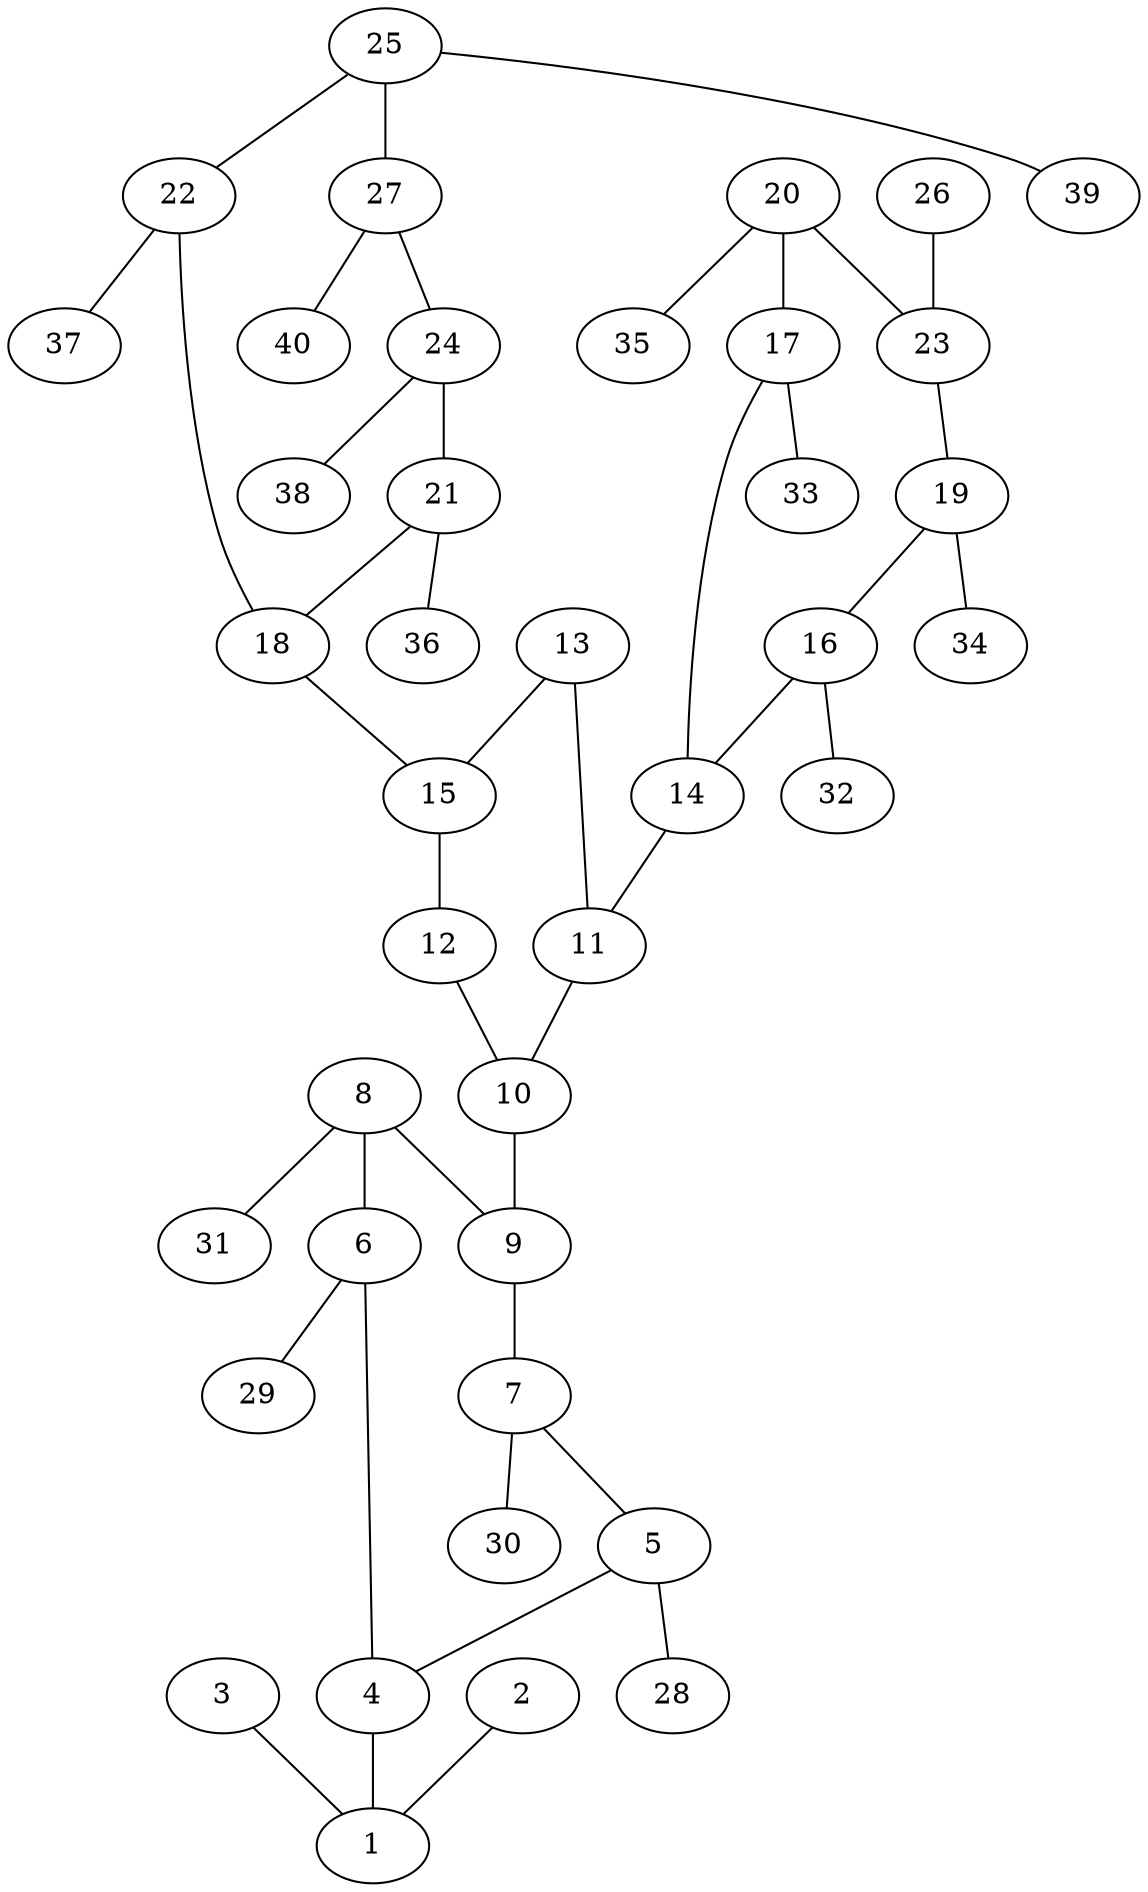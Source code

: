 graph molecule_3584 {
	1	 [chem=N];
	2	 [chem=O];
	2 -- 1	 [valence=1];
	3	 [chem=O];
	3 -- 1	 [valence=2];
	4	 [chem=C];
	4 -- 1	 [valence=1];
	5	 [chem=C];
	5 -- 4	 [valence=2];
	28	 [chem=H];
	5 -- 28	 [valence=1];
	6	 [chem=C];
	6 -- 4	 [valence=1];
	29	 [chem=H];
	6 -- 29	 [valence=1];
	7	 [chem=C];
	7 -- 5	 [valence=1];
	30	 [chem=H];
	7 -- 30	 [valence=1];
	8	 [chem=C];
	8 -- 6	 [valence=2];
	9	 [chem=C];
	8 -- 9	 [valence=1];
	31	 [chem=H];
	8 -- 31	 [valence=1];
	9 -- 7	 [valence=2];
	10	 [chem=N];
	10 -- 9	 [valence=1];
	11	 [chem=N];
	11 -- 10	 [valence=1];
	12	 [chem=N];
	12 -- 10	 [valence=1];
	13	 [chem=N];
	13 -- 11	 [valence=2];
	15	 [chem=C];
	13 -- 15	 [valence=1];
	14	 [chem=C];
	14 -- 11	 [valence=1];
	15 -- 12	 [valence=2];
	16	 [chem=C];
	16 -- 14	 [valence=2];
	32	 [chem=H];
	16 -- 32	 [valence=1];
	17	 [chem=C];
	17 -- 14	 [valence=1];
	33	 [chem=H];
	17 -- 33	 [valence=1];
	18	 [chem=C];
	18 -- 15	 [valence=1];
	19	 [chem=C];
	19 -- 16	 [valence=1];
	34	 [chem=H];
	19 -- 34	 [valence=1];
	20	 [chem=C];
	20 -- 17	 [valence=2];
	23	 [chem=C];
	20 -- 23	 [valence=1];
	35	 [chem=H];
	20 -- 35	 [valence=1];
	21	 [chem=C];
	21 -- 18	 [valence=2];
	36	 [chem=H];
	21 -- 36	 [valence=1];
	22	 [chem=C];
	22 -- 18	 [valence=1];
	37	 [chem=H];
	22 -- 37	 [valence=1];
	23 -- 19	 [valence=2];
	24	 [chem=C];
	24 -- 21	 [valence=1];
	38	 [chem=H];
	24 -- 38	 [valence=1];
	25	 [chem=C];
	25 -- 22	 [valence=2];
	27	 [chem=C];
	25 -- 27	 [valence=1];
	39	 [chem=H];
	25 -- 39	 [valence=1];
	26	 [chem=I];
	26 -- 23	 [valence=1];
	27 -- 24	 [valence=2];
	40	 [chem=H];
	27 -- 40	 [valence=1];
}
